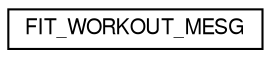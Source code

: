 digraph "Graphical Class Hierarchy"
{
  edge [fontname="FreeSans",fontsize="10",labelfontname="FreeSans",labelfontsize="10"];
  node [fontname="FreeSans",fontsize="10",shape=record];
  rankdir="LR";
  Node1 [label="FIT_WORKOUT_MESG",height=0.2,width=0.4,color="black", fillcolor="white", style="filled",URL="$struct_f_i_t___w_o_r_k_o_u_t___m_e_s_g.html"];
}
